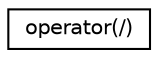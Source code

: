 digraph "Graphical Class Hierarchy"
{
 // INTERACTIVE_SVG=YES
 // LATEX_PDF_SIZE
  edge [fontname="Helvetica",fontsize="10",labelfontname="Helvetica",labelfontsize="10"];
  node [fontname="Helvetica",fontsize="10",shape=record];
  rankdir="LR";
  Node0 [label="operator(/)",height=0.2,width=0.4,color="black", fillcolor="white", style="filled",URL="$interfacetime__manager__mod_1_1operator_07_2_08.html",tooltip="Operator override interface for use with time_type."];
}
